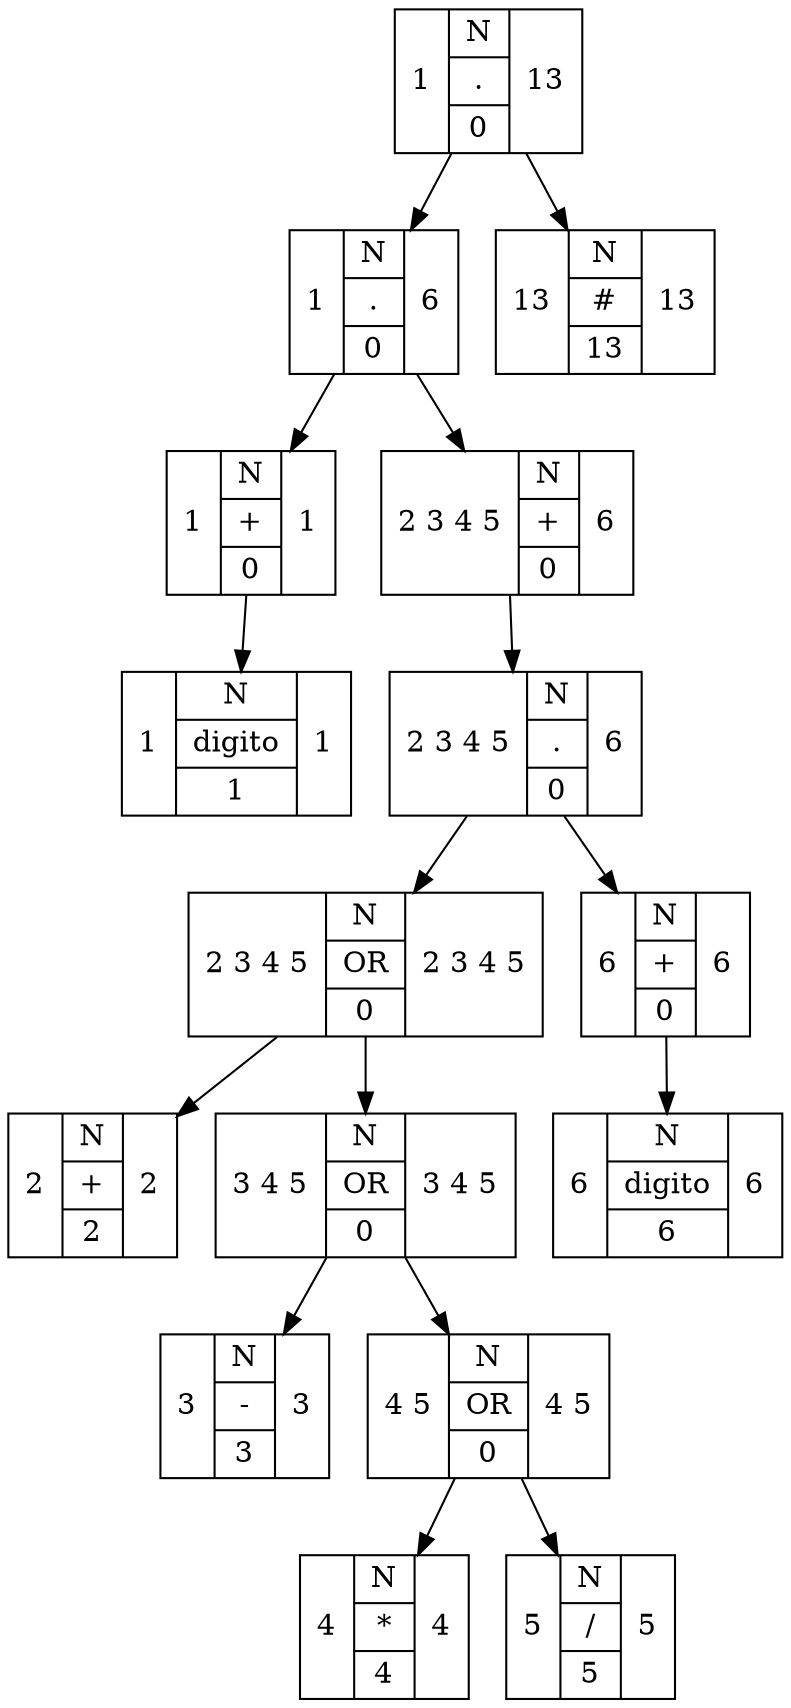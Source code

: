 digraph{
node[shape=record];
node1928095957[label="1 |{N|+|0}|1  "];
node1928095957->node837297351;
node837297351[label="1 |{N|digito|1}|1  "];
node1879474138[label="1 |{N|.|0}|6  "];
node1879474138->node1928095957;
node1879474138->node1598847595;
node1598847595[label="2 3 4 5 |{N|+|0}|6  "];
node1598847595->node1316424599;
node1053413506[label="2 |{N|+|2}|2  "];
node2104655918[label="2 3 4 5 |{N|OR|0}|2 3 4 5  "];
node2104655918->node1053413506;
node2104655918->node1095840457;
node931967687[label="3 |{N|-|3}|3  "];
node1095840457[label="3 4 5 |{N|OR|0}|3 4 5  "];
node1095840457->node931967687;
node1095840457->node1202796916;
node774615644[label="4 |{N|*|4}|4  "];
node1202796916[label="4 5 |{N|OR|0}|4 5  "];
node1202796916->node774615644;
node1202796916->node1722030634;
node1722030634[label="5 |{N|/|5}|5  "];
node1316424599[label="2 3 4 5 |{N|.|0}|6  "];
node1316424599->node2104655918;
node1316424599->node887920307;
node887920307[label="6 |{N|+|0}|6  "];
node887920307->node2052613059;
node2052613059[label="6 |{N|digito|6}|6  "];
node152209286[label="1 |{N|.|0}|13  "];
node152209286->node1879474138;
node152209286->node1335994820;
node1335994820[label="13 |{N|#|13}|13  "];
}
